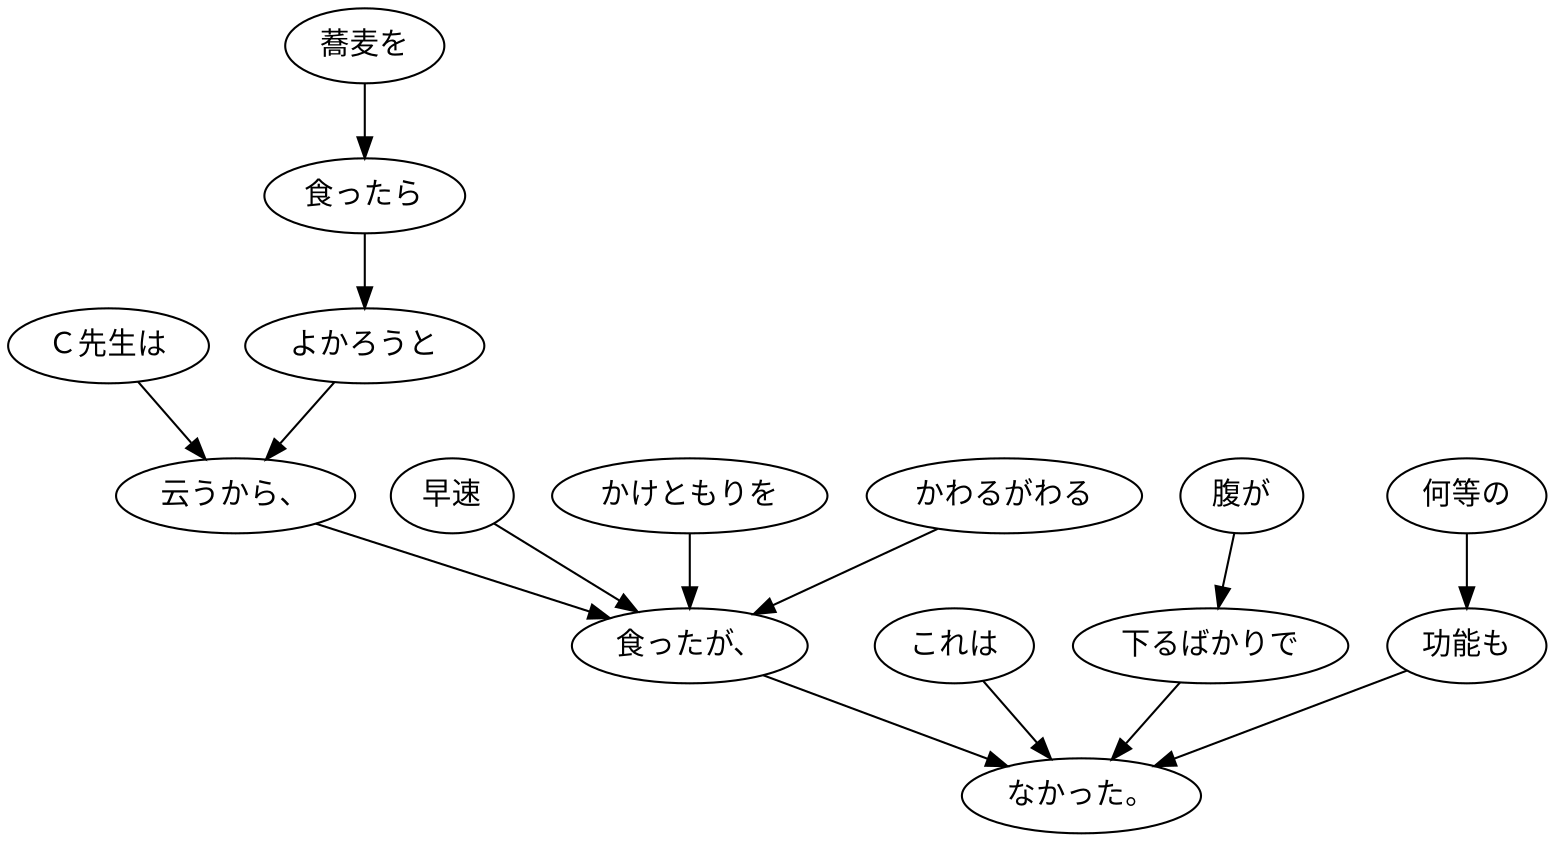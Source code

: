 digraph graph525 {
	node0 [label="Ｃ先生は"];
	node1 [label="蕎麦を"];
	node2 [label="食ったら"];
	node3 [label="よかろうと"];
	node4 [label="云うから、"];
	node5 [label="早速"];
	node6 [label="かけともりを"];
	node7 [label="かわるがわる"];
	node8 [label="食ったが、"];
	node9 [label="これは"];
	node10 [label="腹が"];
	node11 [label="下るばかりで"];
	node12 [label="何等の"];
	node13 [label="功能も"];
	node14 [label="なかった。"];
	node0 -> node4;
	node1 -> node2;
	node2 -> node3;
	node3 -> node4;
	node4 -> node8;
	node5 -> node8;
	node6 -> node8;
	node7 -> node8;
	node8 -> node14;
	node9 -> node14;
	node10 -> node11;
	node11 -> node14;
	node12 -> node13;
	node13 -> node14;
}
